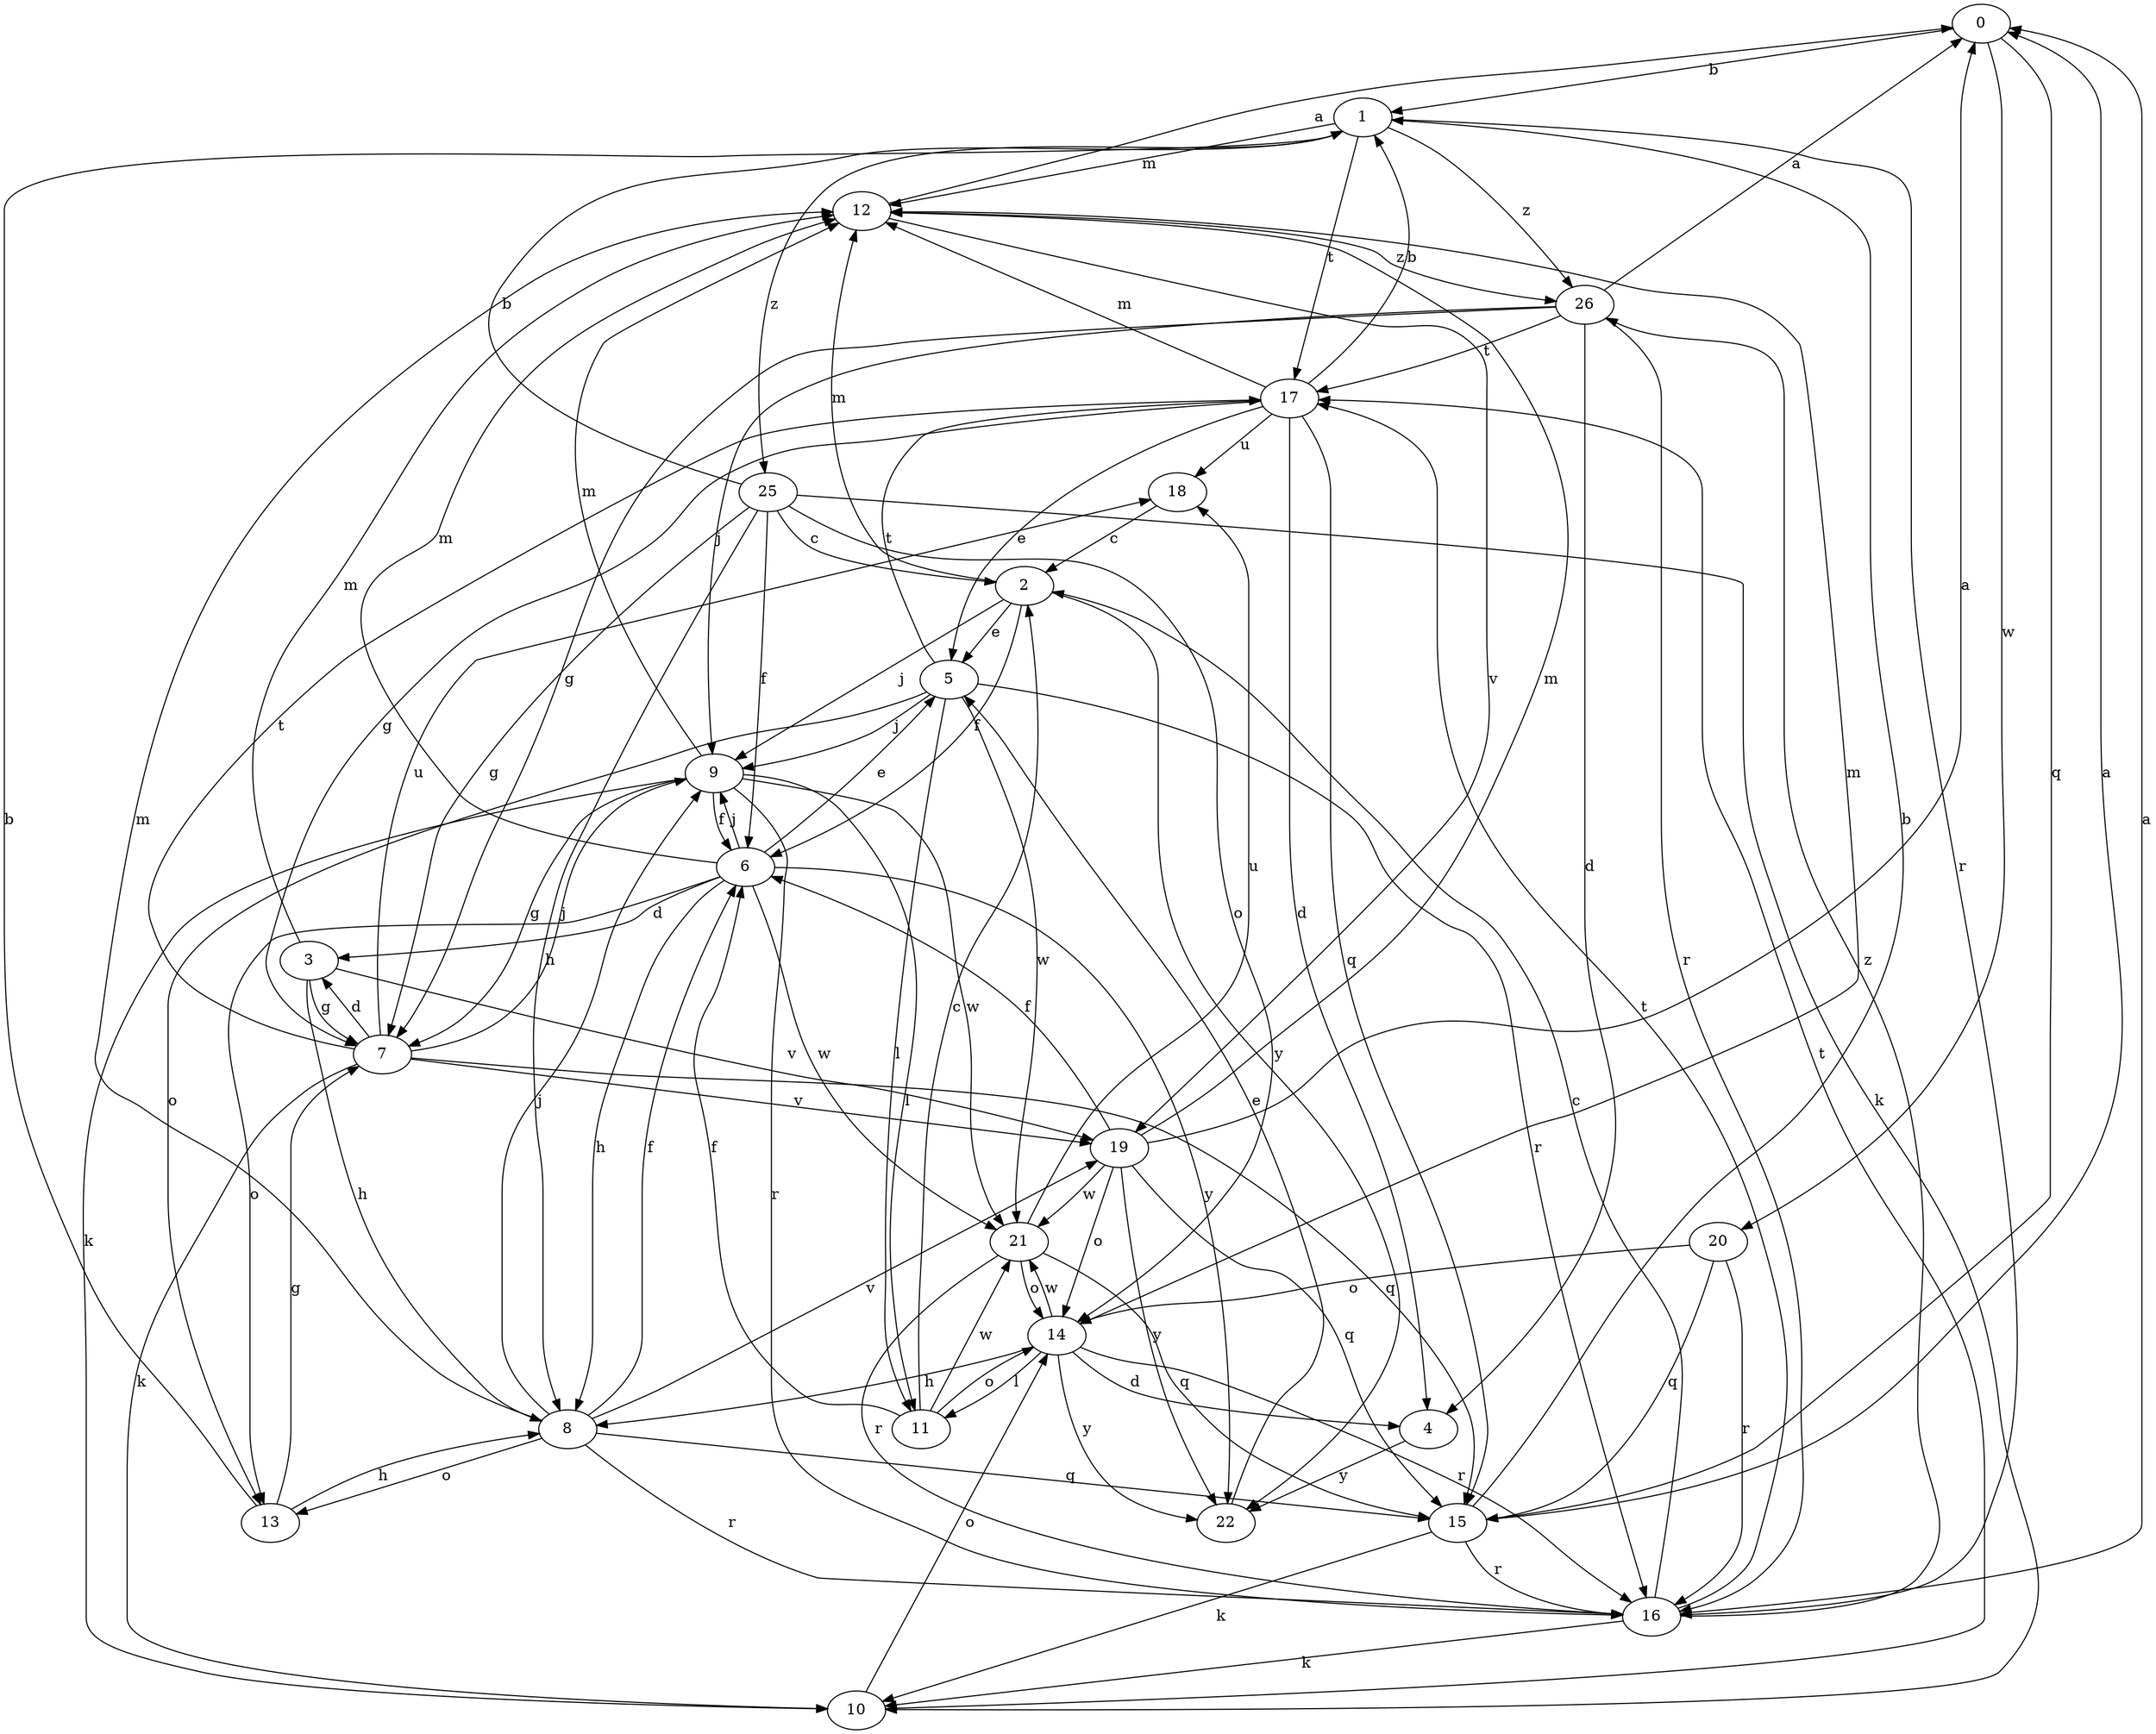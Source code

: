 strict digraph  {
0;
1;
2;
3;
4;
5;
6;
7;
8;
9;
10;
11;
12;
13;
14;
15;
16;
17;
18;
19;
20;
21;
22;
25;
26;
0 -> 1  [label=b];
0 -> 15  [label=q];
0 -> 20  [label=w];
1 -> 12  [label=m];
1 -> 16  [label=r];
1 -> 17  [label=t];
1 -> 25  [label=z];
1 -> 26  [label=z];
2 -> 5  [label=e];
2 -> 6  [label=f];
2 -> 9  [label=j];
2 -> 12  [label=m];
2 -> 22  [label=y];
3 -> 7  [label=g];
3 -> 8  [label=h];
3 -> 12  [label=m];
3 -> 19  [label=v];
4 -> 22  [label=y];
5 -> 9  [label=j];
5 -> 11  [label=l];
5 -> 13  [label=o];
5 -> 16  [label=r];
5 -> 17  [label=t];
5 -> 21  [label=w];
6 -> 3  [label=d];
6 -> 5  [label=e];
6 -> 8  [label=h];
6 -> 9  [label=j];
6 -> 12  [label=m];
6 -> 13  [label=o];
6 -> 21  [label=w];
6 -> 22  [label=y];
7 -> 3  [label=d];
7 -> 9  [label=j];
7 -> 10  [label=k];
7 -> 15  [label=q];
7 -> 17  [label=t];
7 -> 18  [label=u];
7 -> 19  [label=v];
8 -> 6  [label=f];
8 -> 9  [label=j];
8 -> 12  [label=m];
8 -> 13  [label=o];
8 -> 15  [label=q];
8 -> 16  [label=r];
8 -> 19  [label=v];
9 -> 6  [label=f];
9 -> 7  [label=g];
9 -> 10  [label=k];
9 -> 11  [label=l];
9 -> 12  [label=m];
9 -> 16  [label=r];
9 -> 21  [label=w];
10 -> 14  [label=o];
10 -> 17  [label=t];
11 -> 2  [label=c];
11 -> 6  [label=f];
11 -> 14  [label=o];
11 -> 21  [label=w];
12 -> 0  [label=a];
12 -> 19  [label=v];
12 -> 26  [label=z];
13 -> 1  [label=b];
13 -> 7  [label=g];
13 -> 8  [label=h];
14 -> 4  [label=d];
14 -> 8  [label=h];
14 -> 11  [label=l];
14 -> 12  [label=m];
14 -> 16  [label=r];
14 -> 21  [label=w];
14 -> 22  [label=y];
15 -> 0  [label=a];
15 -> 1  [label=b];
15 -> 10  [label=k];
15 -> 16  [label=r];
16 -> 0  [label=a];
16 -> 2  [label=c];
16 -> 10  [label=k];
16 -> 17  [label=t];
16 -> 26  [label=z];
17 -> 1  [label=b];
17 -> 4  [label=d];
17 -> 5  [label=e];
17 -> 7  [label=g];
17 -> 12  [label=m];
17 -> 15  [label=q];
17 -> 18  [label=u];
18 -> 2  [label=c];
19 -> 0  [label=a];
19 -> 6  [label=f];
19 -> 12  [label=m];
19 -> 14  [label=o];
19 -> 15  [label=q];
19 -> 21  [label=w];
19 -> 22  [label=y];
20 -> 14  [label=o];
20 -> 15  [label=q];
20 -> 16  [label=r];
21 -> 14  [label=o];
21 -> 15  [label=q];
21 -> 16  [label=r];
21 -> 18  [label=u];
22 -> 5  [label=e];
25 -> 1  [label=b];
25 -> 2  [label=c];
25 -> 6  [label=f];
25 -> 7  [label=g];
25 -> 8  [label=h];
25 -> 10  [label=k];
25 -> 14  [label=o];
26 -> 0  [label=a];
26 -> 4  [label=d];
26 -> 7  [label=g];
26 -> 9  [label=j];
26 -> 16  [label=r];
26 -> 17  [label=t];
}
